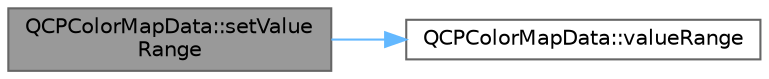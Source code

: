 digraph "QCPColorMapData::setValueRange"
{
 // LATEX_PDF_SIZE
  bgcolor="transparent";
  edge [fontname=Helvetica,fontsize=10,labelfontname=Helvetica,labelfontsize=10];
  node [fontname=Helvetica,fontsize=10,shape=box,height=0.2,width=0.4];
  rankdir="LR";
  Node1 [label="QCPColorMapData::setValue\lRange",height=0.2,width=0.4,color="gray40", fillcolor="grey60", style="filled", fontcolor="black",tooltip=" "];
  Node1 -> Node2 [color="steelblue1",style="solid"];
  Node2 [label="QCPColorMapData::valueRange",height=0.2,width=0.4,color="grey40", fillcolor="white", style="filled",URL="$class_q_c_p_color_map_data.html#a818e4e384aa4e5fad69ac603924394d3",tooltip=" "];
}
